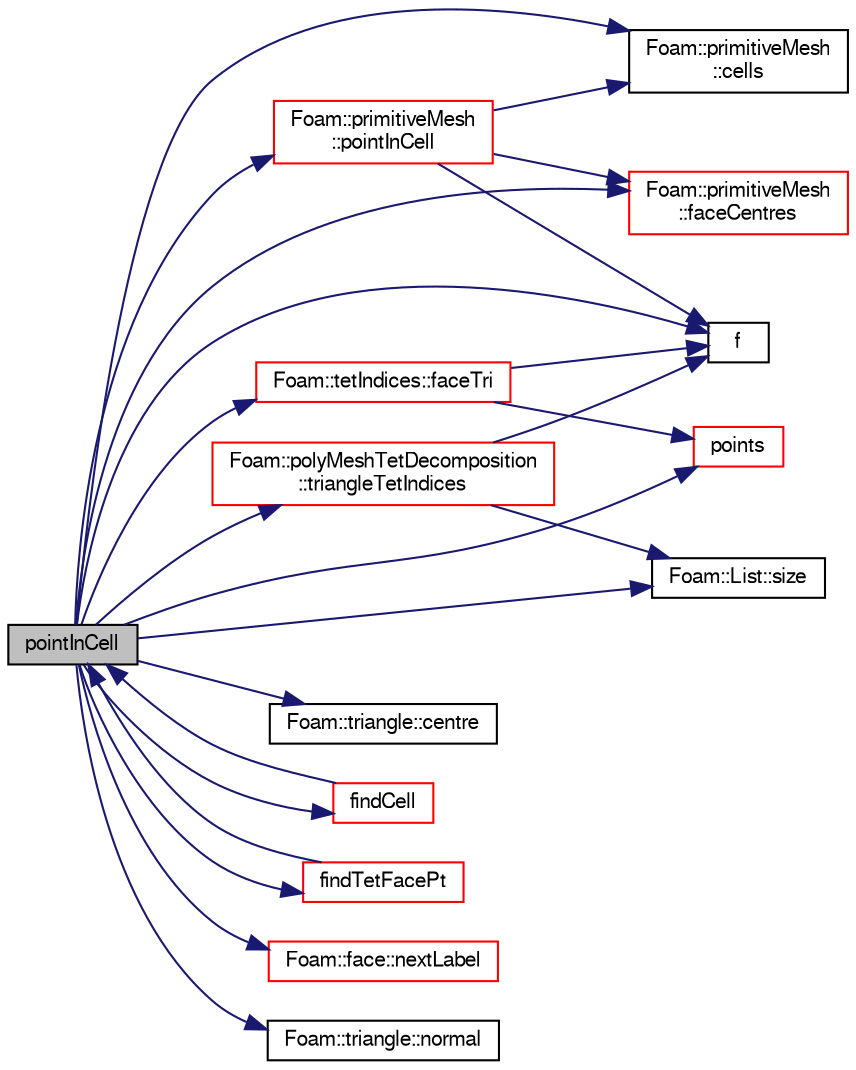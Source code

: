 digraph "pointInCell"
{
  bgcolor="transparent";
  edge [fontname="FreeSans",fontsize="10",labelfontname="FreeSans",labelfontsize="10"];
  node [fontname="FreeSans",fontsize="10",shape=record];
  rankdir="LR";
  Node29934 [label="pointInCell",height=0.2,width=0.4,color="black", fillcolor="grey75", style="filled", fontcolor="black"];
  Node29934 -> Node29935 [color="midnightblue",fontsize="10",style="solid",fontname="FreeSans"];
  Node29935 [label="Foam::primitiveMesh\l::cells",height=0.2,width=0.4,color="black",URL="$a27530.html#af19bf800d725a623c7b1d0101d65e7d3"];
  Node29934 -> Node29936 [color="midnightblue",fontsize="10",style="solid",fontname="FreeSans"];
  Node29936 [label="Foam::triangle::centre",height=0.2,width=0.4,color="black",URL="$a27606.html#a4aab7fc8cd06f933c6912a79d77de59e",tooltip="Return centre (centroid) "];
  Node29934 -> Node29937 [color="midnightblue",fontsize="10",style="solid",fontname="FreeSans"];
  Node29937 [label="f",height=0.2,width=0.4,color="black",URL="$a17900.html#a888be93833ac7a23170555c69c690288"];
  Node29934 -> Node29938 [color="midnightblue",fontsize="10",style="solid",fontname="FreeSans"];
  Node29938 [label="Foam::primitiveMesh\l::faceCentres",height=0.2,width=0.4,color="red",URL="$a27530.html#a3319847c9ee813a5398d011b08de25a4"];
  Node29934 -> Node29991 [color="midnightblue",fontsize="10",style="solid",fontname="FreeSans"];
  Node29991 [label="Foam::tetIndices::faceTri",height=0.2,width=0.4,color="red",URL="$a27422.html#a99a5264a0e991a77afe619a74f9ae2f1",tooltip="Return the geometry corresponding to the tri on the. "];
  Node29991 -> Node29992 [color="midnightblue",fontsize="10",style="solid",fontname="FreeSans"];
  Node29992 [label="points",height=0.2,width=0.4,color="red",URL="$a27410.html#ac44123fc1265297c41a43c3b62fdb4c2",tooltip="Return raw points. "];
  Node29991 -> Node29937 [color="midnightblue",fontsize="10",style="solid",fontname="FreeSans"];
  Node29934 -> Node29994 [color="midnightblue",fontsize="10",style="solid",fontname="FreeSans"];
  Node29994 [label="findCell",height=0.2,width=0.4,color="red",URL="$a27410.html#a9ed562792df1c0cdb8d582e5cefdc716",tooltip="Find cell enclosing this location (-1 if not in mesh) "];
  Node29994 -> Node29934 [color="midnightblue",fontsize="10",style="solid",fontname="FreeSans"];
  Node29934 -> Node30045 [color="midnightblue",fontsize="10",style="solid",fontname="FreeSans"];
  Node30045 [label="findTetFacePt",height=0.2,width=0.4,color="red",URL="$a27410.html#a8b9a5f3ae0a609574e12ff885a9d975b",tooltip="Find the tetFaceI and tetPtI for the given position in. "];
  Node30045 -> Node29934 [color="midnightblue",fontsize="10",style="solid",fontname="FreeSans"];
  Node29934 -> Node30011 [color="midnightblue",fontsize="10",style="solid",fontname="FreeSans"];
  Node30011 [label="Foam::face::nextLabel",height=0.2,width=0.4,color="red",URL="$a27218.html#a8d8ab7da5fc0315042faf1b6dcf64f4a",tooltip="Next vertex on face. "];
  Node29934 -> Node30046 [color="midnightblue",fontsize="10",style="solid",fontname="FreeSans"];
  Node30046 [label="Foam::triangle::normal",height=0.2,width=0.4,color="black",URL="$a27606.html#ad626ef30cf97c5bcf2b81d102ad70096",tooltip="Return vector normal. "];
  Node29934 -> Node30047 [color="midnightblue",fontsize="10",style="solid",fontname="FreeSans"];
  Node30047 [label="Foam::primitiveMesh\l::pointInCell",height=0.2,width=0.4,color="red",URL="$a27530.html#a29fbce18236dc6a8fd65dcf5f6c82c38",tooltip="Return true if the point is in the cell. "];
  Node30047 -> Node29937 [color="midnightblue",fontsize="10",style="solid",fontname="FreeSans"];
  Node30047 -> Node29935 [color="midnightblue",fontsize="10",style="solid",fontname="FreeSans"];
  Node30047 -> Node29938 [color="midnightblue",fontsize="10",style="solid",fontname="FreeSans"];
  Node29934 -> Node29992 [color="midnightblue",fontsize="10",style="solid",fontname="FreeSans"];
  Node29934 -> Node29987 [color="midnightblue",fontsize="10",style="solid",fontname="FreeSans"];
  Node29987 [label="Foam::List::size",height=0.2,width=0.4,color="black",URL="$a25694.html#a8a5f6fa29bd4b500caf186f60245b384",tooltip="Override size to be inconsistent with allocated storage. "];
  Node29934 -> Node30037 [color="midnightblue",fontsize="10",style="solid",fontname="FreeSans"];
  Node30037 [label="Foam::polyMeshTetDecomposition\l::triangleTetIndices",height=0.2,width=0.4,color="red",URL="$a27418.html#a58706d0e14fb9b9a20f1d19ef6671605",tooltip="Return the tet decomposition of the given triangle of the given face. "];
  Node30037 -> Node29937 [color="midnightblue",fontsize="10",style="solid",fontname="FreeSans"];
  Node30037 -> Node29987 [color="midnightblue",fontsize="10",style="solid",fontname="FreeSans"];
}

